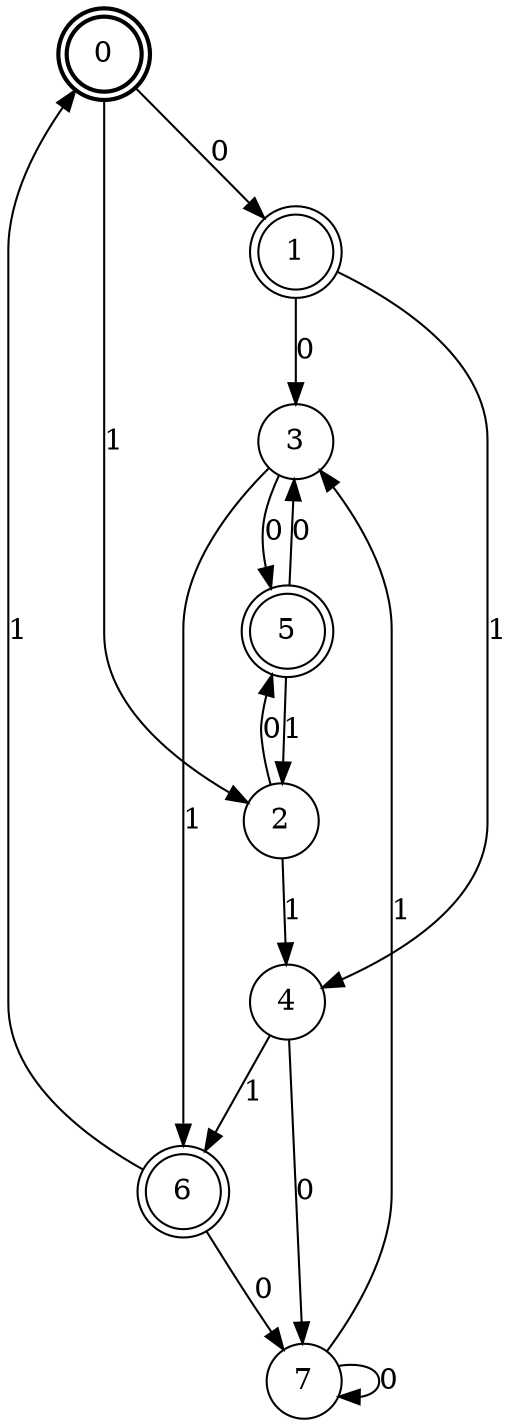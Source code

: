 digraph Automat {
    node [shape = circle];
    0 [style = "bold"];
    0 [peripheries=2]
    0 -> 1 [label = "0"];
    0 -> 2 [label = "1"];
    1 [peripheries=2]
    1 -> 3 [label = "0"];
    1 -> 4 [label = "1"];
    2 -> 5 [label = "0"];
    2 -> 4 [label = "1"];
    3 -> 5 [label = "0"];
    3 -> 6 [label = "1"];
    4 -> 7 [label = "0"];
    4 -> 6 [label = "1"];
    5 [peripheries=2]
    5 -> 3 [label = "0"];
    5 -> 2 [label = "1"];
    6 [peripheries=2]
    6 -> 7 [label = "0"];
    6 -> 0 [label = "1"];
    7 -> 7 [label = "0"];
    7 -> 3 [label = "1"];
}
